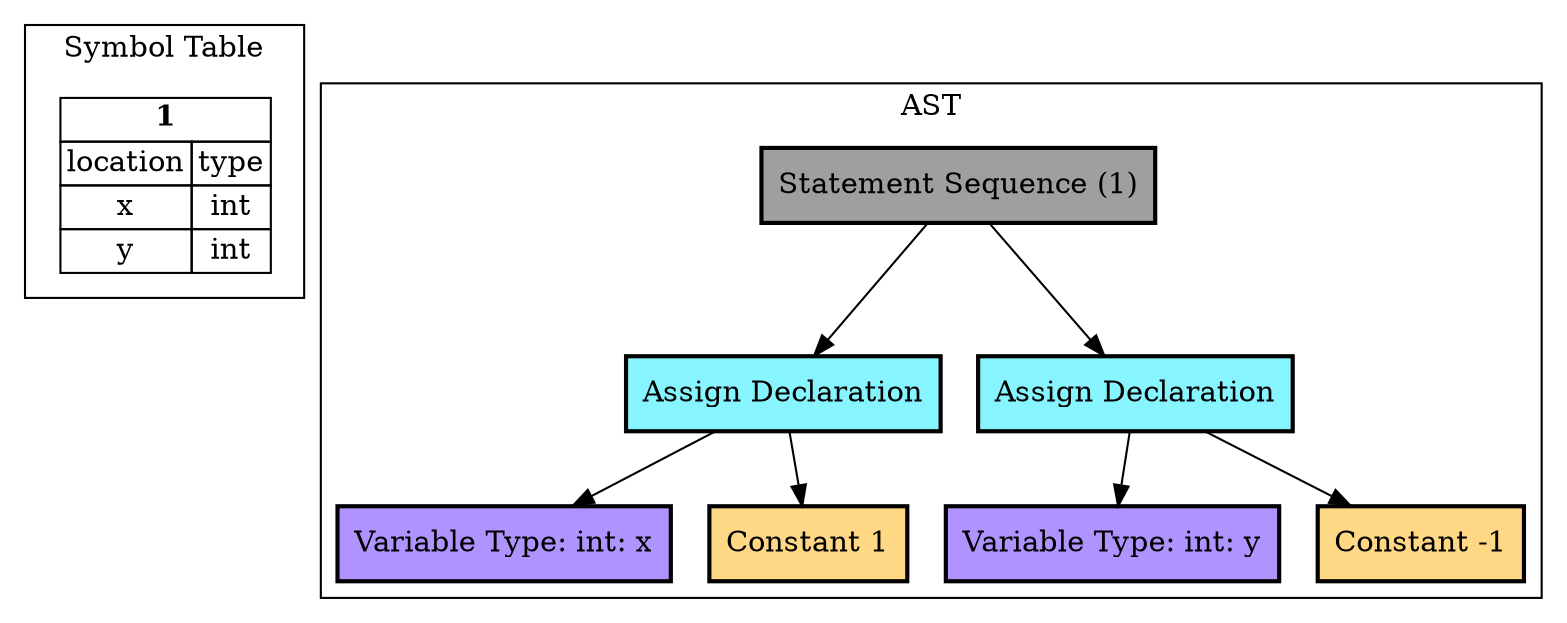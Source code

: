 Digraph G { 
	subgraph cluster_0 {
		tbl1 [
			shape=plaintext
			label=<
				<table border='0' cellborder='1' cellspacing='0'>
					<tr><td colspan="2"><b>1</b></td></tr>
					<tr><td>location</td><td>type</td></tr>
					<tr><td>x</td><td>int</td></tr>
					<tr><td>y</td><td>int</td></tr>
				</table>
			>];
		label = "Symbol Table";
	}
subgraph cluster_1 {
node [style=filled, shape=rectangle, penwidth=2];
1[label="Statement Sequence (1)", fillcolor="#9f9f9f"] 
2[label="Assign Declaration", fillcolor="#87f5ff"] 
3[label="Variable Type: int: x", fillcolor="#af93ff"] 
5[label="Constant 1", fillcolor="#FFD885"] 
6[label="Assign Declaration", fillcolor="#87f5ff"] 
7[label="Variable Type: int: y", fillcolor="#af93ff"] 
9[label="Constant -1", fillcolor="#FFD885"] 
1 -> 2
2 -> 3
2 -> 5
1 -> 6
6 -> 7
6 -> 9
label = "AST";
}
}